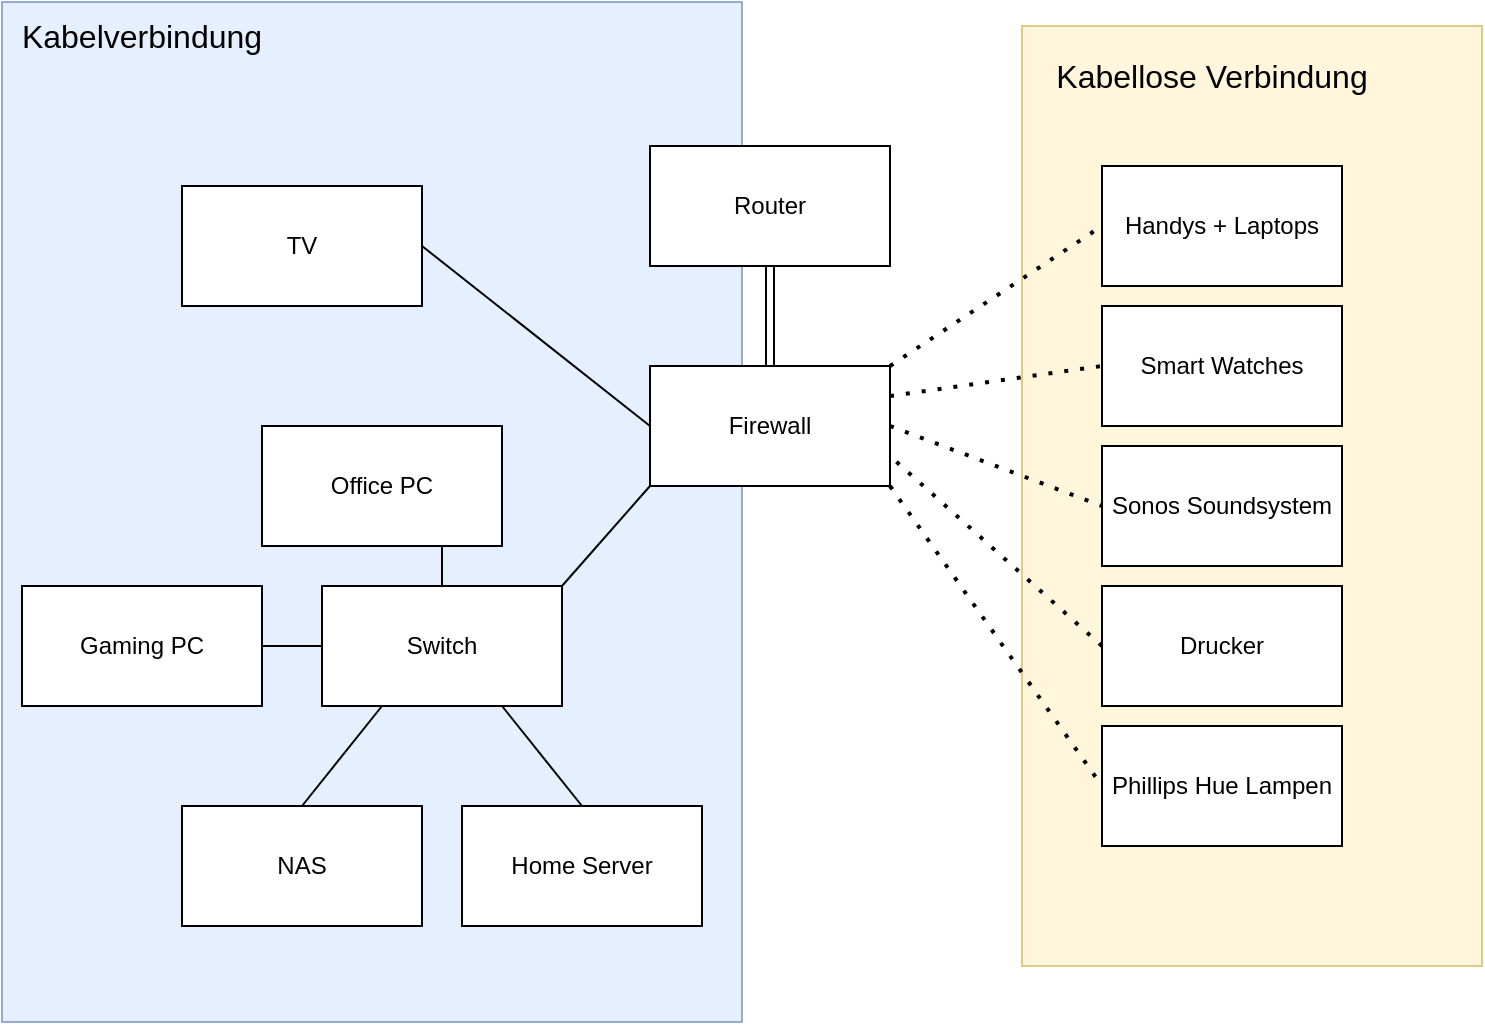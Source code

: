 <mxfile version="26.0.4">
  <diagram name="Seite-1" id="9ab1oNOk6ZxZpMQYkyZP">
    <mxGraphModel dx="1200" dy="2003" grid="1" gridSize="10" guides="1" tooltips="1" connect="1" arrows="1" fold="1" page="1" pageScale="1" pageWidth="827" pageHeight="1169" math="0" shadow="0">
      <root>
        <mxCell id="0" />
        <mxCell id="1" parent="0" />
        <mxCell id="VkGLZq-RwysHjObfsvyJ-32" value="" style="rounded=0;whiteSpace=wrap;html=1;fillColor=#fff2cc;strokeColor=#d6b656;opacity=70;" vertex="1" parent="1">
          <mxGeometry x="540" y="-100" width="230" height="470" as="geometry" />
        </mxCell>
        <mxCell id="VkGLZq-RwysHjObfsvyJ-31" value="" style="rounded=0;whiteSpace=wrap;html=1;fillColor=#dae8fc;strokeColor=#6c8ebf;opacity=70;" vertex="1" parent="1">
          <mxGeometry x="30" y="-112" width="370" height="510" as="geometry" />
        </mxCell>
        <mxCell id="VkGLZq-RwysHjObfsvyJ-4" value="Firewall" style="rounded=0;whiteSpace=wrap;html=1;" vertex="1" parent="1">
          <mxGeometry x="354" y="70" width="120" height="60" as="geometry" />
        </mxCell>
        <mxCell id="VkGLZq-RwysHjObfsvyJ-5" value="Switch" style="rounded=0;whiteSpace=wrap;html=1;" vertex="1" parent="1">
          <mxGeometry x="190" y="180" width="120" height="60" as="geometry" />
        </mxCell>
        <mxCell id="VkGLZq-RwysHjObfsvyJ-6" value="Home Server" style="rounded=0;whiteSpace=wrap;html=1;" vertex="1" parent="1">
          <mxGeometry x="260" y="290" width="120" height="60" as="geometry" />
        </mxCell>
        <mxCell id="VkGLZq-RwysHjObfsvyJ-7" value="NAS" style="rounded=0;whiteSpace=wrap;html=1;" vertex="1" parent="1">
          <mxGeometry x="120" y="290" width="120" height="60" as="geometry" />
        </mxCell>
        <mxCell id="VkGLZq-RwysHjObfsvyJ-8" value="TV" style="rounded=0;whiteSpace=wrap;html=1;" vertex="1" parent="1">
          <mxGeometry x="120" y="-20" width="120" height="60" as="geometry" />
        </mxCell>
        <mxCell id="VkGLZq-RwysHjObfsvyJ-9" value="" style="endArrow=none;html=1;rounded=0;exitX=0;exitY=0.5;exitDx=0;exitDy=0;entryX=1;entryY=0.5;entryDx=0;entryDy=0;" edge="1" parent="1" source="VkGLZq-RwysHjObfsvyJ-4" target="VkGLZq-RwysHjObfsvyJ-8">
          <mxGeometry width="50" height="50" relative="1" as="geometry">
            <mxPoint x="380" y="80" as="sourcePoint" />
            <mxPoint x="430" y="30" as="targetPoint" />
          </mxGeometry>
        </mxCell>
        <mxCell id="VkGLZq-RwysHjObfsvyJ-10" value="" style="endArrow=none;html=1;rounded=0;exitX=0;exitY=1;exitDx=0;exitDy=0;entryX=1;entryY=0;entryDx=0;entryDy=0;" edge="1" parent="1" source="VkGLZq-RwysHjObfsvyJ-4" target="VkGLZq-RwysHjObfsvyJ-5">
          <mxGeometry width="50" height="50" relative="1" as="geometry">
            <mxPoint x="380" y="80" as="sourcePoint" />
            <mxPoint x="430" y="30" as="targetPoint" />
          </mxGeometry>
        </mxCell>
        <mxCell id="VkGLZq-RwysHjObfsvyJ-11" value="" style="endArrow=none;html=1;rounded=0;entryX=0.5;entryY=0;entryDx=0;entryDy=0;exitX=0.75;exitY=1;exitDx=0;exitDy=0;" edge="1" parent="1" source="VkGLZq-RwysHjObfsvyJ-5" target="VkGLZq-RwysHjObfsvyJ-6">
          <mxGeometry width="50" height="50" relative="1" as="geometry">
            <mxPoint x="380" y="80" as="sourcePoint" />
            <mxPoint x="430" y="30" as="targetPoint" />
          </mxGeometry>
        </mxCell>
        <mxCell id="VkGLZq-RwysHjObfsvyJ-12" value="" style="endArrow=none;html=1;rounded=0;entryX=0.5;entryY=0;entryDx=0;entryDy=0;exitX=0.25;exitY=1;exitDx=0;exitDy=0;" edge="1" parent="1" source="VkGLZq-RwysHjObfsvyJ-5" target="VkGLZq-RwysHjObfsvyJ-7">
          <mxGeometry width="50" height="50" relative="1" as="geometry">
            <mxPoint x="200" y="190" as="sourcePoint" />
            <mxPoint x="290" y="230" as="targetPoint" />
          </mxGeometry>
        </mxCell>
        <mxCell id="VkGLZq-RwysHjObfsvyJ-13" value="Office PC" style="rounded=0;whiteSpace=wrap;html=1;" vertex="1" parent="1">
          <mxGeometry x="160" y="100" width="120" height="60" as="geometry" />
        </mxCell>
        <mxCell id="VkGLZq-RwysHjObfsvyJ-14" value="" style="endArrow=none;html=1;rounded=0;exitX=0.75;exitY=1;exitDx=0;exitDy=0;entryX=0.5;entryY=0;entryDx=0;entryDy=0;" edge="1" parent="1" source="VkGLZq-RwysHjObfsvyJ-13" target="VkGLZq-RwysHjObfsvyJ-5">
          <mxGeometry width="50" height="50" relative="1" as="geometry">
            <mxPoint x="364" y="100" as="sourcePoint" />
            <mxPoint x="320" y="190" as="targetPoint" />
          </mxGeometry>
        </mxCell>
        <mxCell id="VkGLZq-RwysHjObfsvyJ-15" value="Gaming PC" style="rounded=0;whiteSpace=wrap;html=1;" vertex="1" parent="1">
          <mxGeometry x="40" y="180" width="120" height="60" as="geometry" />
        </mxCell>
        <mxCell id="VkGLZq-RwysHjObfsvyJ-16" value="" style="endArrow=none;html=1;rounded=0;entryX=0;entryY=0.5;entryDx=0;entryDy=0;" edge="1" parent="1" source="VkGLZq-RwysHjObfsvyJ-15" target="VkGLZq-RwysHjObfsvyJ-5">
          <mxGeometry width="50" height="50" relative="1" as="geometry">
            <mxPoint x="380" y="260" as="sourcePoint" />
            <mxPoint x="170" y="193" as="targetPoint" />
          </mxGeometry>
        </mxCell>
        <mxCell id="VkGLZq-RwysHjObfsvyJ-17" value="Handys +&amp;nbsp;&lt;span style=&quot;background-color: transparent; color: light-dark(rgb(0, 0, 0), rgb(255, 255, 255));&quot;&gt;Laptops&lt;/span&gt;" style="rounded=0;whiteSpace=wrap;html=1;" vertex="1" parent="1">
          <mxGeometry x="580" y="-30" width="120" height="60" as="geometry" />
        </mxCell>
        <mxCell id="VkGLZq-RwysHjObfsvyJ-23" value="Smart Watches" style="rounded=0;whiteSpace=wrap;html=1;" vertex="1" parent="1">
          <mxGeometry x="580" y="40" width="120" height="60" as="geometry" />
        </mxCell>
        <mxCell id="VkGLZq-RwysHjObfsvyJ-25" value="Sonos Soundsystem" style="rounded=0;whiteSpace=wrap;html=1;" vertex="1" parent="1">
          <mxGeometry x="580" y="110" width="120" height="60" as="geometry" />
        </mxCell>
        <mxCell id="VkGLZq-RwysHjObfsvyJ-26" value="" style="endArrow=none;dashed=1;html=1;dashPattern=1 3;strokeWidth=2;rounded=0;exitX=1;exitY=0;exitDx=0;exitDy=0;entryX=0;entryY=0.5;entryDx=0;entryDy=0;" edge="1" parent="1" source="VkGLZq-RwysHjObfsvyJ-4" target="VkGLZq-RwysHjObfsvyJ-17">
          <mxGeometry width="50" height="50" relative="1" as="geometry">
            <mxPoint x="550" y="260" as="sourcePoint" />
            <mxPoint x="600" y="210" as="targetPoint" />
          </mxGeometry>
        </mxCell>
        <mxCell id="VkGLZq-RwysHjObfsvyJ-27" value="" style="endArrow=none;dashed=1;html=1;dashPattern=1 3;strokeWidth=2;rounded=0;exitX=1;exitY=0.25;exitDx=0;exitDy=0;entryX=0;entryY=0.5;entryDx=0;entryDy=0;" edge="1" parent="1" source="VkGLZq-RwysHjObfsvyJ-4" target="VkGLZq-RwysHjObfsvyJ-23">
          <mxGeometry width="50" height="50" relative="1" as="geometry">
            <mxPoint x="484" y="40" as="sourcePoint" />
            <mxPoint x="590" y="100" as="targetPoint" />
          </mxGeometry>
        </mxCell>
        <mxCell id="VkGLZq-RwysHjObfsvyJ-28" value="" style="endArrow=none;dashed=1;html=1;dashPattern=1 3;strokeWidth=2;rounded=0;exitX=1;exitY=0.5;exitDx=0;exitDy=0;entryX=0;entryY=0.5;entryDx=0;entryDy=0;" edge="1" parent="1" source="VkGLZq-RwysHjObfsvyJ-4" target="VkGLZq-RwysHjObfsvyJ-25">
          <mxGeometry width="50" height="50" relative="1" as="geometry">
            <mxPoint x="484" y="55" as="sourcePoint" />
            <mxPoint x="740" y="100" as="targetPoint" />
          </mxGeometry>
        </mxCell>
        <mxCell id="VkGLZq-RwysHjObfsvyJ-33" value="Kabelverbindung" style="text;html=1;align=center;verticalAlign=middle;whiteSpace=wrap;rounded=0;fontSize=16;" vertex="1" parent="1">
          <mxGeometry x="70" y="-110" width="60" height="30" as="geometry" />
        </mxCell>
        <mxCell id="VkGLZq-RwysHjObfsvyJ-34" value="Kabellose Verbindung" style="text;html=1;align=center;verticalAlign=middle;whiteSpace=wrap;rounded=0;fontSize=16;" vertex="1" parent="1">
          <mxGeometry x="540" y="-90" width="190" height="30" as="geometry" />
        </mxCell>
        <mxCell id="VkGLZq-RwysHjObfsvyJ-36" value="Drucker" style="rounded=0;whiteSpace=wrap;html=1;" vertex="1" parent="1">
          <mxGeometry x="580" y="180" width="120" height="60" as="geometry" />
        </mxCell>
        <mxCell id="VkGLZq-RwysHjObfsvyJ-37" value="Phillips Hue Lampen" style="rounded=0;whiteSpace=wrap;html=1;" vertex="1" parent="1">
          <mxGeometry x="580" y="250" width="120" height="60" as="geometry" />
        </mxCell>
        <mxCell id="VkGLZq-RwysHjObfsvyJ-38" value="Router" style="rounded=0;whiteSpace=wrap;html=1;" vertex="1" parent="1">
          <mxGeometry x="354" y="-40" width="120" height="60" as="geometry" />
        </mxCell>
        <mxCell id="VkGLZq-RwysHjObfsvyJ-39" value="" style="shape=link;html=1;rounded=0;exitX=0.5;exitY=1;exitDx=0;exitDy=0;entryX=0.5;entryY=0;entryDx=0;entryDy=0;" edge="1" parent="1" source="VkGLZq-RwysHjObfsvyJ-38" target="VkGLZq-RwysHjObfsvyJ-4">
          <mxGeometry width="100" relative="1" as="geometry">
            <mxPoint x="410" y="-20" as="sourcePoint" />
            <mxPoint x="510" y="-20" as="targetPoint" />
          </mxGeometry>
        </mxCell>
        <mxCell id="VkGLZq-RwysHjObfsvyJ-40" value="" style="endArrow=none;dashed=1;html=1;dashPattern=1 3;strokeWidth=2;rounded=0;entryX=1;entryY=0.75;entryDx=0;entryDy=0;exitX=0;exitY=0.5;exitDx=0;exitDy=0;" edge="1" parent="1" source="VkGLZq-RwysHjObfsvyJ-36" target="VkGLZq-RwysHjObfsvyJ-4">
          <mxGeometry width="50" height="50" relative="1" as="geometry">
            <mxPoint x="390" y="170" as="sourcePoint" />
            <mxPoint x="440" y="120" as="targetPoint" />
          </mxGeometry>
        </mxCell>
        <mxCell id="VkGLZq-RwysHjObfsvyJ-41" value="" style="endArrow=none;dashed=1;html=1;dashPattern=1 3;strokeWidth=2;rounded=0;exitX=1;exitY=1;exitDx=0;exitDy=0;entryX=0;entryY=0.5;entryDx=0;entryDy=0;" edge="1" parent="1" source="VkGLZq-RwysHjObfsvyJ-4" target="VkGLZq-RwysHjObfsvyJ-37">
          <mxGeometry width="50" height="50" relative="1" as="geometry">
            <mxPoint x="440" y="220" as="sourcePoint" />
            <mxPoint x="490" y="170" as="targetPoint" />
          </mxGeometry>
        </mxCell>
      </root>
    </mxGraphModel>
  </diagram>
</mxfile>
